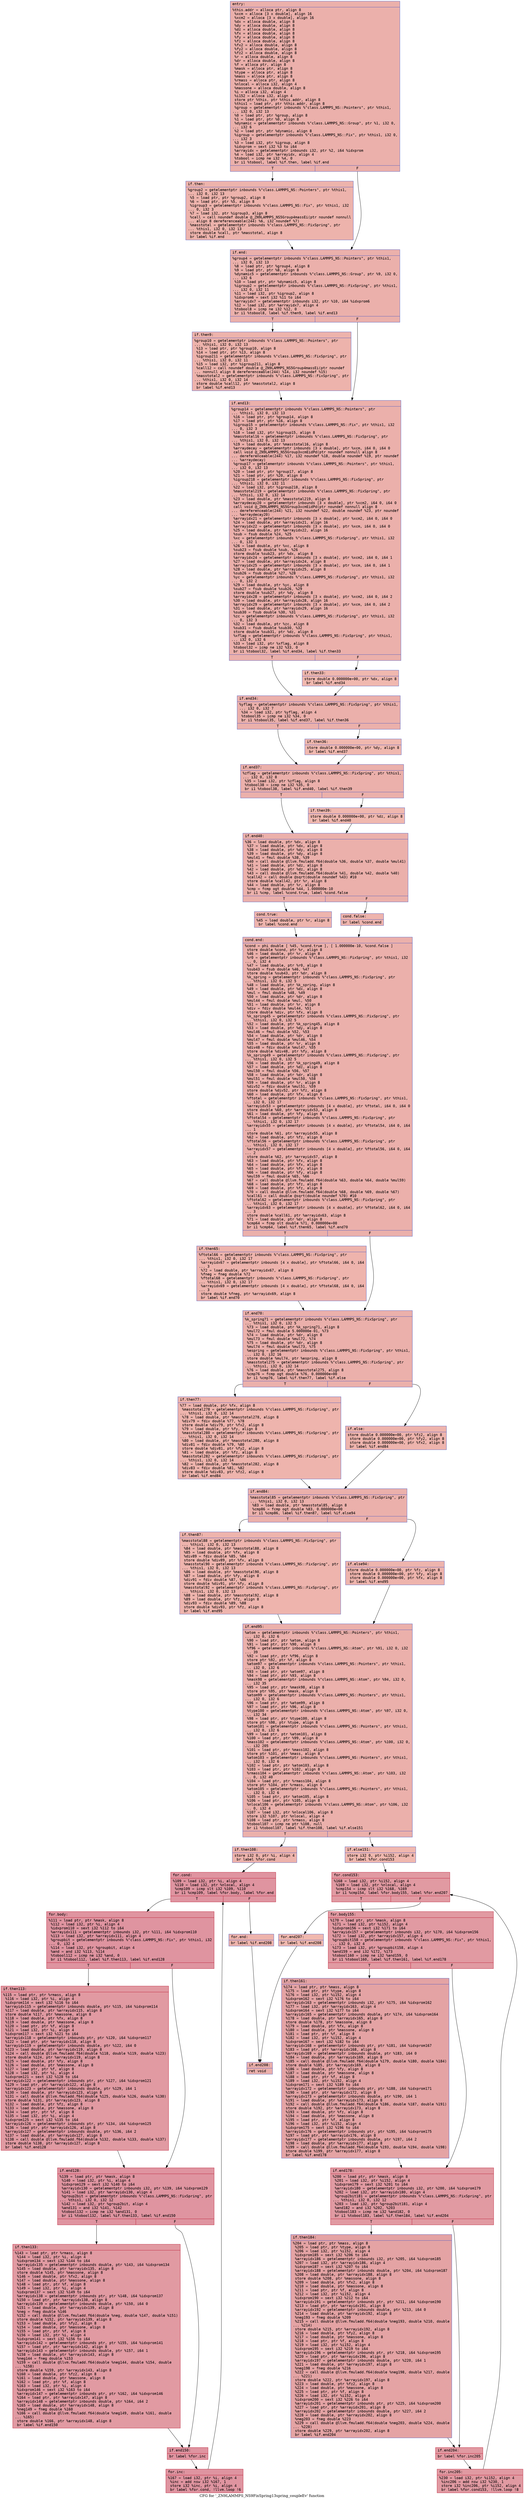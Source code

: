 digraph "CFG for '_ZN9LAMMPS_NS9FixSpring13spring_coupleEv' function" {
	label="CFG for '_ZN9LAMMPS_NS9FixSpring13spring_coupleEv' function";

	Node0x5557f29ae0a0 [shape=record,color="#3d50c3ff", style=filled, fillcolor="#d24b4070" fontname="Courier",label="{entry:\l|  %this.addr = alloca ptr, align 8\l  %xcm = alloca [3 x double], align 16\l  %xcm2 = alloca [3 x double], align 16\l  %dx = alloca double, align 8\l  %dy = alloca double, align 8\l  %dz = alloca double, align 8\l  %fx = alloca double, align 8\l  %fy = alloca double, align 8\l  %fz = alloca double, align 8\l  %fx2 = alloca double, align 8\l  %fy2 = alloca double, align 8\l  %fz2 = alloca double, align 8\l  %r = alloca double, align 8\l  %dr = alloca double, align 8\l  %f = alloca ptr, align 8\l  %mask = alloca ptr, align 8\l  %type = alloca ptr, align 8\l  %mass = alloca ptr, align 8\l  %rmass = alloca ptr, align 8\l  %nlocal = alloca i32, align 4\l  %massone = alloca double, align 8\l  %i = alloca i32, align 4\l  %i152 = alloca i32, align 4\l  store ptr %this, ptr %this.addr, align 8\l  %this1 = load ptr, ptr %this.addr, align 8\l  %group = getelementptr inbounds %\"class.LAMMPS_NS::Pointers\", ptr %this1,\l... i32 0, i32 13\l  %0 = load ptr, ptr %group, align 8\l  %1 = load ptr, ptr %0, align 8\l  %dynamic = getelementptr inbounds %\"class.LAMMPS_NS::Group\", ptr %1, i32 0,\l... i32 6\l  %2 = load ptr, ptr %dynamic, align 8\l  %igroup = getelementptr inbounds %\"class.LAMMPS_NS::Fix\", ptr %this1, i32 0,\l... i32 3\l  %3 = load i32, ptr %igroup, align 8\l  %idxprom = sext i32 %3 to i64\l  %arrayidx = getelementptr inbounds i32, ptr %2, i64 %idxprom\l  %4 = load i32, ptr %arrayidx, align 4\l  %tobool = icmp ne i32 %4, 0\l  br i1 %tobool, label %if.then, label %if.end\l|{<s0>T|<s1>F}}"];
	Node0x5557f29ae0a0:s0 -> Node0x5557f298c4b0[tooltip="entry -> if.then\nProbability 62.50%" ];
	Node0x5557f29ae0a0:s1 -> Node0x5557f298c520[tooltip="entry -> if.end\nProbability 37.50%" ];
	Node0x5557f298c4b0 [shape=record,color="#3d50c3ff", style=filled, fillcolor="#d6524470" fontname="Courier",label="{if.then:\l|  %group2 = getelementptr inbounds %\"class.LAMMPS_NS::Pointers\", ptr %this1,\l... i32 0, i32 13\l  %5 = load ptr, ptr %group2, align 8\l  %6 = load ptr, ptr %5, align 8\l  %igroup3 = getelementptr inbounds %\"class.LAMMPS_NS::Fix\", ptr %this1, i32\l... 0, i32 3\l  %7 = load i32, ptr %igroup3, align 8\l  %call = call noundef double @_ZN9LAMMPS_NS5Group4massEi(ptr noundef nonnull\l... align 8 dereferenceable(244) %6, i32 noundef %7)\l  %masstotal = getelementptr inbounds %\"class.LAMMPS_NS::FixSpring\", ptr\l... %this1, i32 0, i32 13\l  store double %call, ptr %masstotal, align 8\l  br label %if.end\l}"];
	Node0x5557f298c4b0 -> Node0x5557f298c520[tooltip="if.then -> if.end\nProbability 100.00%" ];
	Node0x5557f298c520 [shape=record,color="#3d50c3ff", style=filled, fillcolor="#d24b4070" fontname="Courier",label="{if.end:\l|  %group4 = getelementptr inbounds %\"class.LAMMPS_NS::Pointers\", ptr %this1,\l... i32 0, i32 13\l  %8 = load ptr, ptr %group4, align 8\l  %9 = load ptr, ptr %8, align 8\l  %dynamic5 = getelementptr inbounds %\"class.LAMMPS_NS::Group\", ptr %9, i32 0,\l... i32 6\l  %10 = load ptr, ptr %dynamic5, align 8\l  %igroup2 = getelementptr inbounds %\"class.LAMMPS_NS::FixSpring\", ptr %this1,\l... i32 0, i32 11\l  %11 = load i32, ptr %igroup2, align 8\l  %idxprom6 = sext i32 %11 to i64\l  %arrayidx7 = getelementptr inbounds i32, ptr %10, i64 %idxprom6\l  %12 = load i32, ptr %arrayidx7, align 4\l  %tobool8 = icmp ne i32 %12, 0\l  br i1 %tobool8, label %if.then9, label %if.end13\l|{<s0>T|<s1>F}}"];
	Node0x5557f298c520:s0 -> Node0x5557f298d400[tooltip="if.end -> if.then9\nProbability 62.50%" ];
	Node0x5557f298c520:s1 -> Node0x5557f298d480[tooltip="if.end -> if.end13\nProbability 37.50%" ];
	Node0x5557f298d400 [shape=record,color="#3d50c3ff", style=filled, fillcolor="#d6524470" fontname="Courier",label="{if.then9:\l|  %group10 = getelementptr inbounds %\"class.LAMMPS_NS::Pointers\", ptr\l... %this1, i32 0, i32 13\l  %13 = load ptr, ptr %group10, align 8\l  %14 = load ptr, ptr %13, align 8\l  %igroup211 = getelementptr inbounds %\"class.LAMMPS_NS::FixSpring\", ptr\l... %this1, i32 0, i32 11\l  %15 = load i32, ptr %igroup211, align 8\l  %call12 = call noundef double @_ZN9LAMMPS_NS5Group4massEi(ptr noundef\l... nonnull align 8 dereferenceable(244) %14, i32 noundef %15)\l  %masstotal2 = getelementptr inbounds %\"class.LAMMPS_NS::FixSpring\", ptr\l... %this1, i32 0, i32 14\l  store double %call12, ptr %masstotal2, align 8\l  br label %if.end13\l}"];
	Node0x5557f298d400 -> Node0x5557f298d480[tooltip="if.then9 -> if.end13\nProbability 100.00%" ];
	Node0x5557f298d480 [shape=record,color="#3d50c3ff", style=filled, fillcolor="#d24b4070" fontname="Courier",label="{if.end13:\l|  %group14 = getelementptr inbounds %\"class.LAMMPS_NS::Pointers\", ptr\l... %this1, i32 0, i32 13\l  %16 = load ptr, ptr %group14, align 8\l  %17 = load ptr, ptr %16, align 8\l  %igroup15 = getelementptr inbounds %\"class.LAMMPS_NS::Fix\", ptr %this1, i32\l... 0, i32 3\l  %18 = load i32, ptr %igroup15, align 8\l  %masstotal16 = getelementptr inbounds %\"class.LAMMPS_NS::FixSpring\", ptr\l... %this1, i32 0, i32 13\l  %19 = load double, ptr %masstotal16, align 8\l  %arraydecay = getelementptr inbounds [3 x double], ptr %xcm, i64 0, i64 0\l  call void @_ZN9LAMMPS_NS5Group3xcmEidPd(ptr noundef nonnull align 8\l... dereferenceable(244) %17, i32 noundef %18, double noundef %19, ptr noundef\l... %arraydecay)\l  %group17 = getelementptr inbounds %\"class.LAMMPS_NS::Pointers\", ptr %this1,\l... i32 0, i32 13\l  %20 = load ptr, ptr %group17, align 8\l  %21 = load ptr, ptr %20, align 8\l  %igroup218 = getelementptr inbounds %\"class.LAMMPS_NS::FixSpring\", ptr\l... %this1, i32 0, i32 11\l  %22 = load i32, ptr %igroup218, align 8\l  %masstotal219 = getelementptr inbounds %\"class.LAMMPS_NS::FixSpring\", ptr\l... %this1, i32 0, i32 14\l  %23 = load double, ptr %masstotal219, align 8\l  %arraydecay20 = getelementptr inbounds [3 x double], ptr %xcm2, i64 0, i64 0\l  call void @_ZN9LAMMPS_NS5Group3xcmEidPd(ptr noundef nonnull align 8\l... dereferenceable(244) %21, i32 noundef %22, double noundef %23, ptr noundef\l... %arraydecay20)\l  %arrayidx21 = getelementptr inbounds [3 x double], ptr %xcm2, i64 0, i64 0\l  %24 = load double, ptr %arrayidx21, align 16\l  %arrayidx22 = getelementptr inbounds [3 x double], ptr %xcm, i64 0, i64 0\l  %25 = load double, ptr %arrayidx22, align 16\l  %sub = fsub double %24, %25\l  %xc = getelementptr inbounds %\"class.LAMMPS_NS::FixSpring\", ptr %this1, i32\l... 0, i32 1\l  %26 = load double, ptr %xc, align 8\l  %sub23 = fsub double %sub, %26\l  store double %sub23, ptr %dx, align 8\l  %arrayidx24 = getelementptr inbounds [3 x double], ptr %xcm2, i64 0, i64 1\l  %27 = load double, ptr %arrayidx24, align 8\l  %arrayidx25 = getelementptr inbounds [3 x double], ptr %xcm, i64 0, i64 1\l  %28 = load double, ptr %arrayidx25, align 8\l  %sub26 = fsub double %27, %28\l  %yc = getelementptr inbounds %\"class.LAMMPS_NS::FixSpring\", ptr %this1, i32\l... 0, i32 2\l  %29 = load double, ptr %yc, align 8\l  %sub27 = fsub double %sub26, %29\l  store double %sub27, ptr %dy, align 8\l  %arrayidx28 = getelementptr inbounds [3 x double], ptr %xcm2, i64 0, i64 2\l  %30 = load double, ptr %arrayidx28, align 16\l  %arrayidx29 = getelementptr inbounds [3 x double], ptr %xcm, i64 0, i64 2\l  %31 = load double, ptr %arrayidx29, align 16\l  %sub30 = fsub double %30, %31\l  %zc = getelementptr inbounds %\"class.LAMMPS_NS::FixSpring\", ptr %this1, i32\l... 0, i32 3\l  %32 = load double, ptr %zc, align 8\l  %sub31 = fsub double %sub30, %32\l  store double %sub31, ptr %dz, align 8\l  %xflag = getelementptr inbounds %\"class.LAMMPS_NS::FixSpring\", ptr %this1,\l... i32 0, i32 6\l  %33 = load i32, ptr %xflag, align 8\l  %tobool32 = icmp ne i32 %33, 0\l  br i1 %tobool32, label %if.end34, label %if.then33\l|{<s0>T|<s1>F}}"];
	Node0x5557f298d480:s0 -> Node0x5557f29bc3e0[tooltip="if.end13 -> if.end34\nProbability 62.50%" ];
	Node0x5557f298d480:s1 -> Node0x5557f29bc460[tooltip="if.end13 -> if.then33\nProbability 37.50%" ];
	Node0x5557f29bc460 [shape=record,color="#3d50c3ff", style=filled, fillcolor="#dc5d4a70" fontname="Courier",label="{if.then33:\l|  store double 0.000000e+00, ptr %dx, align 8\l  br label %if.end34\l}"];
	Node0x5557f29bc460 -> Node0x5557f29bc3e0[tooltip="if.then33 -> if.end34\nProbability 100.00%" ];
	Node0x5557f29bc3e0 [shape=record,color="#3d50c3ff", style=filled, fillcolor="#d24b4070" fontname="Courier",label="{if.end34:\l|  %yflag = getelementptr inbounds %\"class.LAMMPS_NS::FixSpring\", ptr %this1,\l... i32 0, i32 7\l  %34 = load i32, ptr %yflag, align 4\l  %tobool35 = icmp ne i32 %34, 0\l  br i1 %tobool35, label %if.end37, label %if.then36\l|{<s0>T|<s1>F}}"];
	Node0x5557f29bc3e0:s0 -> Node0x5557f29bc8c0[tooltip="if.end34 -> if.end37\nProbability 62.50%" ];
	Node0x5557f29bc3e0:s1 -> Node0x5557f29bc940[tooltip="if.end34 -> if.then36\nProbability 37.50%" ];
	Node0x5557f29bc940 [shape=record,color="#3d50c3ff", style=filled, fillcolor="#dc5d4a70" fontname="Courier",label="{if.then36:\l|  store double 0.000000e+00, ptr %dy, align 8\l  br label %if.end37\l}"];
	Node0x5557f29bc940 -> Node0x5557f29bc8c0[tooltip="if.then36 -> if.end37\nProbability 100.00%" ];
	Node0x5557f29bc8c0 [shape=record,color="#3d50c3ff", style=filled, fillcolor="#d24b4070" fontname="Courier",label="{if.end37:\l|  %zflag = getelementptr inbounds %\"class.LAMMPS_NS::FixSpring\", ptr %this1,\l... i32 0, i32 8\l  %35 = load i32, ptr %zflag, align 8\l  %tobool38 = icmp ne i32 %35, 0\l  br i1 %tobool38, label %if.end40, label %if.then39\l|{<s0>T|<s1>F}}"];
	Node0x5557f29bc8c0:s0 -> Node0x5557f29bcda0[tooltip="if.end37 -> if.end40\nProbability 62.50%" ];
	Node0x5557f29bc8c0:s1 -> Node0x5557f29bce20[tooltip="if.end37 -> if.then39\nProbability 37.50%" ];
	Node0x5557f29bce20 [shape=record,color="#3d50c3ff", style=filled, fillcolor="#dc5d4a70" fontname="Courier",label="{if.then39:\l|  store double 0.000000e+00, ptr %dz, align 8\l  br label %if.end40\l}"];
	Node0x5557f29bce20 -> Node0x5557f29bcda0[tooltip="if.then39 -> if.end40\nProbability 100.00%" ];
	Node0x5557f29bcda0 [shape=record,color="#3d50c3ff", style=filled, fillcolor="#d24b4070" fontname="Courier",label="{if.end40:\l|  %36 = load double, ptr %dx, align 8\l  %37 = load double, ptr %dx, align 8\l  %38 = load double, ptr %dy, align 8\l  %39 = load double, ptr %dy, align 8\l  %mul41 = fmul double %38, %39\l  %40 = call double @llvm.fmuladd.f64(double %36, double %37, double %mul41)\l  %41 = load double, ptr %dz, align 8\l  %42 = load double, ptr %dz, align 8\l  %43 = call double @llvm.fmuladd.f64(double %41, double %42, double %40)\l  %call42 = call double @sqrt(double noundef %43) #10\l  store double %call42, ptr %r, align 8\l  %44 = load double, ptr %r, align 8\l  %cmp = fcmp ogt double %44, 1.000000e-10\l  br i1 %cmp, label %cond.true, label %cond.false\l|{<s0>T|<s1>F}}"];
	Node0x5557f29bcda0:s0 -> Node0x5557f29bd8f0[tooltip="if.end40 -> cond.true\nProbability 50.00%" ];
	Node0x5557f29bcda0:s1 -> Node0x5557f29bd940[tooltip="if.end40 -> cond.false\nProbability 50.00%" ];
	Node0x5557f29bd8f0 [shape=record,color="#3d50c3ff", style=filled, fillcolor="#d8564670" fontname="Courier",label="{cond.true:\l|  %45 = load double, ptr %r, align 8\l  br label %cond.end\l}"];
	Node0x5557f29bd8f0 -> Node0x5557f29bdac0[tooltip="cond.true -> cond.end\nProbability 100.00%" ];
	Node0x5557f29bd940 [shape=record,color="#3d50c3ff", style=filled, fillcolor="#d8564670" fontname="Courier",label="{cond.false:\l|  br label %cond.end\l}"];
	Node0x5557f29bd940 -> Node0x5557f29bdac0[tooltip="cond.false -> cond.end\nProbability 100.00%" ];
	Node0x5557f29bdac0 [shape=record,color="#3d50c3ff", style=filled, fillcolor="#d24b4070" fontname="Courier",label="{cond.end:\l|  %cond = phi double [ %45, %cond.true ], [ 1.000000e-10, %cond.false ]\l  store double %cond, ptr %r, align 8\l  %46 = load double, ptr %r, align 8\l  %r0 = getelementptr inbounds %\"class.LAMMPS_NS::FixSpring\", ptr %this1, i32\l... 0, i32 4\l  %47 = load double, ptr %r0, align 8\l  %sub43 = fsub double %46, %47\l  store double %sub43, ptr %dr, align 8\l  %k_spring = getelementptr inbounds %\"class.LAMMPS_NS::FixSpring\", ptr\l... %this1, i32 0, i32 5\l  %48 = load double, ptr %k_spring, align 8\l  %49 = load double, ptr %dx, align 8\l  %mul = fmul double %48, %49\l  %50 = load double, ptr %dr, align 8\l  %mul44 = fmul double %mul, %50\l  %51 = load double, ptr %r, align 8\l  %div = fdiv double %mul44, %51\l  store double %div, ptr %fx, align 8\l  %k_spring45 = getelementptr inbounds %\"class.LAMMPS_NS::FixSpring\", ptr\l... %this1, i32 0, i32 5\l  %52 = load double, ptr %k_spring45, align 8\l  %53 = load double, ptr %dy, align 8\l  %mul46 = fmul double %52, %53\l  %54 = load double, ptr %dr, align 8\l  %mul47 = fmul double %mul46, %54\l  %55 = load double, ptr %r, align 8\l  %div48 = fdiv double %mul47, %55\l  store double %div48, ptr %fy, align 8\l  %k_spring49 = getelementptr inbounds %\"class.LAMMPS_NS::FixSpring\", ptr\l... %this1, i32 0, i32 5\l  %56 = load double, ptr %k_spring49, align 8\l  %57 = load double, ptr %dz, align 8\l  %mul50 = fmul double %56, %57\l  %58 = load double, ptr %dr, align 8\l  %mul51 = fmul double %mul50, %58\l  %59 = load double, ptr %r, align 8\l  %div52 = fdiv double %mul51, %59\l  store double %div52, ptr %fz, align 8\l  %60 = load double, ptr %fx, align 8\l  %ftotal = getelementptr inbounds %\"class.LAMMPS_NS::FixSpring\", ptr %this1,\l... i32 0, i32 17\l  %arrayidx53 = getelementptr inbounds [4 x double], ptr %ftotal, i64 0, i64 0\l  store double %60, ptr %arrayidx53, align 8\l  %61 = load double, ptr %fy, align 8\l  %ftotal54 = getelementptr inbounds %\"class.LAMMPS_NS::FixSpring\", ptr\l... %this1, i32 0, i32 17\l  %arrayidx55 = getelementptr inbounds [4 x double], ptr %ftotal54, i64 0, i64\l... 1\l  store double %61, ptr %arrayidx55, align 8\l  %62 = load double, ptr %fz, align 8\l  %ftotal56 = getelementptr inbounds %\"class.LAMMPS_NS::FixSpring\", ptr\l... %this1, i32 0, i32 17\l  %arrayidx57 = getelementptr inbounds [4 x double], ptr %ftotal56, i64 0, i64\l... 2\l  store double %62, ptr %arrayidx57, align 8\l  %63 = load double, ptr %fx, align 8\l  %64 = load double, ptr %fx, align 8\l  %65 = load double, ptr %fy, align 8\l  %66 = load double, ptr %fy, align 8\l  %mul59 = fmul double %65, %66\l  %67 = call double @llvm.fmuladd.f64(double %63, double %64, double %mul59)\l  %68 = load double, ptr %fz, align 8\l  %69 = load double, ptr %fz, align 8\l  %70 = call double @llvm.fmuladd.f64(double %68, double %69, double %67)\l  %call61 = call double @sqrt(double noundef %70) #10\l  %ftotal62 = getelementptr inbounds %\"class.LAMMPS_NS::FixSpring\", ptr\l... %this1, i32 0, i32 17\l  %arrayidx63 = getelementptr inbounds [4 x double], ptr %ftotal62, i64 0, i64\l... 3\l  store double %call61, ptr %arrayidx63, align 8\l  %71 = load double, ptr %dr, align 8\l  %cmp64 = fcmp olt double %71, 0.000000e+00\l  br i1 %cmp64, label %if.then65, label %if.end70\l|{<s0>T|<s1>F}}"];
	Node0x5557f29bdac0:s0 -> Node0x5557f29c12e0[tooltip="cond.end -> if.then65\nProbability 50.00%" ];
	Node0x5557f29bdac0:s1 -> Node0x5557f29c1360[tooltip="cond.end -> if.end70\nProbability 50.00%" ];
	Node0x5557f29c12e0 [shape=record,color="#3d50c3ff", style=filled, fillcolor="#d8564670" fontname="Courier",label="{if.then65:\l|  %ftotal66 = getelementptr inbounds %\"class.LAMMPS_NS::FixSpring\", ptr\l... %this1, i32 0, i32 17\l  %arrayidx67 = getelementptr inbounds [4 x double], ptr %ftotal66, i64 0, i64\l... 3\l  %72 = load double, ptr %arrayidx67, align 8\l  %fneg = fneg double %72\l  %ftotal68 = getelementptr inbounds %\"class.LAMMPS_NS::FixSpring\", ptr\l... %this1, i32 0, i32 17\l  %arrayidx69 = getelementptr inbounds [4 x double], ptr %ftotal68, i64 0, i64\l... 3\l  store double %fneg, ptr %arrayidx69, align 8\l  br label %if.end70\l}"];
	Node0x5557f29c12e0 -> Node0x5557f29c1360[tooltip="if.then65 -> if.end70\nProbability 100.00%" ];
	Node0x5557f29c1360 [shape=record,color="#3d50c3ff", style=filled, fillcolor="#d24b4070" fontname="Courier",label="{if.end70:\l|  %k_spring71 = getelementptr inbounds %\"class.LAMMPS_NS::FixSpring\", ptr\l... %this1, i32 0, i32 5\l  %73 = load double, ptr %k_spring71, align 8\l  %mul72 = fmul double 5.000000e-01, %73\l  %74 = load double, ptr %dr, align 8\l  %mul73 = fmul double %mul72, %74\l  %75 = load double, ptr %dr, align 8\l  %mul74 = fmul double %mul73, %75\l  %espring = getelementptr inbounds %\"class.LAMMPS_NS::FixSpring\", ptr %this1,\l... i32 0, i32 16\l  store double %mul74, ptr %espring, align 8\l  %masstotal275 = getelementptr inbounds %\"class.LAMMPS_NS::FixSpring\", ptr\l... %this1, i32 0, i32 14\l  %76 = load double, ptr %masstotal275, align 8\l  %cmp76 = fcmp ogt double %76, 0.000000e+00\l  br i1 %cmp76, label %if.then77, label %if.else\l|{<s0>T|<s1>F}}"];
	Node0x5557f29c1360:s0 -> Node0x5557f29c2290[tooltip="if.end70 -> if.then77\nProbability 50.00%" ];
	Node0x5557f29c1360:s1 -> Node0x5557f29c2310[tooltip="if.end70 -> if.else\nProbability 50.00%" ];
	Node0x5557f29c2290 [shape=record,color="#3d50c3ff", style=filled, fillcolor="#d8564670" fontname="Courier",label="{if.then77:\l|  %77 = load double, ptr %fx, align 8\l  %masstotal278 = getelementptr inbounds %\"class.LAMMPS_NS::FixSpring\", ptr\l... %this1, i32 0, i32 14\l  %78 = load double, ptr %masstotal278, align 8\l  %div79 = fdiv double %77, %78\l  store double %div79, ptr %fx2, align 8\l  %79 = load double, ptr %fy, align 8\l  %masstotal280 = getelementptr inbounds %\"class.LAMMPS_NS::FixSpring\", ptr\l... %this1, i32 0, i32 14\l  %80 = load double, ptr %masstotal280, align 8\l  %div81 = fdiv double %79, %80\l  store double %div81, ptr %fy2, align 8\l  %81 = load double, ptr %fz, align 8\l  %masstotal282 = getelementptr inbounds %\"class.LAMMPS_NS::FixSpring\", ptr\l... %this1, i32 0, i32 14\l  %82 = load double, ptr %masstotal282, align 8\l  %div83 = fdiv double %81, %82\l  store double %div83, ptr %fz2, align 8\l  br label %if.end84\l}"];
	Node0x5557f29c2290 -> Node0x5557f29c2df0[tooltip="if.then77 -> if.end84\nProbability 100.00%" ];
	Node0x5557f29c2310 [shape=record,color="#3d50c3ff", style=filled, fillcolor="#d8564670" fontname="Courier",label="{if.else:\l|  store double 0.000000e+00, ptr %fz2, align 8\l  store double 0.000000e+00, ptr %fy2, align 8\l  store double 0.000000e+00, ptr %fx2, align 8\l  br label %if.end84\l}"];
	Node0x5557f29c2310 -> Node0x5557f29c2df0[tooltip="if.else -> if.end84\nProbability 100.00%" ];
	Node0x5557f29c2df0 [shape=record,color="#3d50c3ff", style=filled, fillcolor="#d24b4070" fontname="Courier",label="{if.end84:\l|  %masstotal85 = getelementptr inbounds %\"class.LAMMPS_NS::FixSpring\", ptr\l... %this1, i32 0, i32 13\l  %83 = load double, ptr %masstotal85, align 8\l  %cmp86 = fcmp ogt double %83, 0.000000e+00\l  br i1 %cmp86, label %if.then87, label %if.else94\l|{<s0>T|<s1>F}}"];
	Node0x5557f29c2df0:s0 -> Node0x5557f29c3350[tooltip="if.end84 -> if.then87\nProbability 50.00%" ];
	Node0x5557f29c2df0:s1 -> Node0x5557f29c33d0[tooltip="if.end84 -> if.else94\nProbability 50.00%" ];
	Node0x5557f29c3350 [shape=record,color="#3d50c3ff", style=filled, fillcolor="#d8564670" fontname="Courier",label="{if.then87:\l|  %masstotal88 = getelementptr inbounds %\"class.LAMMPS_NS::FixSpring\", ptr\l... %this1, i32 0, i32 13\l  %84 = load double, ptr %masstotal88, align 8\l  %85 = load double, ptr %fx, align 8\l  %div89 = fdiv double %85, %84\l  store double %div89, ptr %fx, align 8\l  %masstotal90 = getelementptr inbounds %\"class.LAMMPS_NS::FixSpring\", ptr\l... %this1, i32 0, i32 13\l  %86 = load double, ptr %masstotal90, align 8\l  %87 = load double, ptr %fy, align 8\l  %div91 = fdiv double %87, %86\l  store double %div91, ptr %fy, align 8\l  %masstotal92 = getelementptr inbounds %\"class.LAMMPS_NS::FixSpring\", ptr\l... %this1, i32 0, i32 13\l  %88 = load double, ptr %masstotal92, align 8\l  %89 = load double, ptr %fz, align 8\l  %div93 = fdiv double %89, %88\l  store double %div93, ptr %fz, align 8\l  br label %if.end95\l}"];
	Node0x5557f29c3350 -> Node0x5557f29c3ec0[tooltip="if.then87 -> if.end95\nProbability 100.00%" ];
	Node0x5557f29c33d0 [shape=record,color="#3d50c3ff", style=filled, fillcolor="#d8564670" fontname="Courier",label="{if.else94:\l|  store double 0.000000e+00, ptr %fz, align 8\l  store double 0.000000e+00, ptr %fy, align 8\l  store double 0.000000e+00, ptr %fx, align 8\l  br label %if.end95\l}"];
	Node0x5557f29c33d0 -> Node0x5557f29c3ec0[tooltip="if.else94 -> if.end95\nProbability 100.00%" ];
	Node0x5557f29c3ec0 [shape=record,color="#3d50c3ff", style=filled, fillcolor="#d24b4070" fontname="Courier",label="{if.end95:\l|  %atom = getelementptr inbounds %\"class.LAMMPS_NS::Pointers\", ptr %this1,\l... i32 0, i32 6\l  %90 = load ptr, ptr %atom, align 8\l  %91 = load ptr, ptr %90, align 8\l  %f96 = getelementptr inbounds %\"class.LAMMPS_NS::Atom\", ptr %91, i32 0, i32\l... 39\l  %92 = load ptr, ptr %f96, align 8\l  store ptr %92, ptr %f, align 8\l  %atom97 = getelementptr inbounds %\"class.LAMMPS_NS::Pointers\", ptr %this1,\l... i32 0, i32 6\l  %93 = load ptr, ptr %atom97, align 8\l  %94 = load ptr, ptr %93, align 8\l  %mask98 = getelementptr inbounds %\"class.LAMMPS_NS::Atom\", ptr %94, i32 0,\l... i32 35\l  %95 = load ptr, ptr %mask98, align 8\l  store ptr %95, ptr %mask, align 8\l  %atom99 = getelementptr inbounds %\"class.LAMMPS_NS::Pointers\", ptr %this1,\l... i32 0, i32 6\l  %96 = load ptr, ptr %atom99, align 8\l  %97 = load ptr, ptr %96, align 8\l  %type100 = getelementptr inbounds %\"class.LAMMPS_NS::Atom\", ptr %97, i32 0,\l... i32 34\l  %98 = load ptr, ptr %type100, align 8\l  store ptr %98, ptr %type, align 8\l  %atom101 = getelementptr inbounds %\"class.LAMMPS_NS::Pointers\", ptr %this1,\l... i32 0, i32 6\l  %99 = load ptr, ptr %atom101, align 8\l  %100 = load ptr, ptr %99, align 8\l  %mass102 = getelementptr inbounds %\"class.LAMMPS_NS::Atom\", ptr %100, i32 0,\l... i32 205\l  %101 = load ptr, ptr %mass102, align 8\l  store ptr %101, ptr %mass, align 8\l  %atom103 = getelementptr inbounds %\"class.LAMMPS_NS::Pointers\", ptr %this1,\l... i32 0, i32 6\l  %102 = load ptr, ptr %atom103, align 8\l  %103 = load ptr, ptr %102, align 8\l  %rmass104 = getelementptr inbounds %\"class.LAMMPS_NS::Atom\", ptr %103, i32\l... 0, i32 40\l  %104 = load ptr, ptr %rmass104, align 8\l  store ptr %104, ptr %rmass, align 8\l  %atom105 = getelementptr inbounds %\"class.LAMMPS_NS::Pointers\", ptr %this1,\l... i32 0, i32 6\l  %105 = load ptr, ptr %atom105, align 8\l  %106 = load ptr, ptr %105, align 8\l  %nlocal106 = getelementptr inbounds %\"class.LAMMPS_NS::Atom\", ptr %106, i32\l... 0, i32 4\l  %107 = load i32, ptr %nlocal106, align 8\l  store i32 %107, ptr %nlocal, align 4\l  %108 = load ptr, ptr %rmass, align 8\l  %tobool107 = icmp ne ptr %108, null\l  br i1 %tobool107, label %if.then108, label %if.else151\l|{<s0>T|<s1>F}}"];
	Node0x5557f29c3ec0:s0 -> Node0x5557f29c62a0[tooltip="if.end95 -> if.then108\nProbability 62.50%" ];
	Node0x5557f29c3ec0:s1 -> Node0x5557f29c6320[tooltip="if.end95 -> if.else151\nProbability 37.50%" ];
	Node0x5557f29c62a0 [shape=record,color="#3d50c3ff", style=filled, fillcolor="#d6524470" fontname="Courier",label="{if.then108:\l|  store i32 0, ptr %i, align 4\l  br label %for.cond\l}"];
	Node0x5557f29c62a0 -> Node0x5557f29c64f0[tooltip="if.then108 -> for.cond\nProbability 100.00%" ];
	Node0x5557f29c64f0 [shape=record,color="#b70d28ff", style=filled, fillcolor="#b70d2870" fontname="Courier",label="{for.cond:\l|  %109 = load i32, ptr %i, align 4\l  %110 = load i32, ptr %nlocal, align 4\l  %cmp109 = icmp slt i32 %109, %110\l  br i1 %cmp109, label %for.body, label %for.end\l|{<s0>T|<s1>F}}"];
	Node0x5557f29c64f0:s0 -> Node0x5557f29c6790[tooltip="for.cond -> for.body\nProbability 96.88%" ];
	Node0x5557f29c64f0:s1 -> Node0x5557f29c6810[tooltip="for.cond -> for.end\nProbability 3.12%" ];
	Node0x5557f29c6790 [shape=record,color="#b70d28ff", style=filled, fillcolor="#b70d2870" fontname="Courier",label="{for.body:\l|  %111 = load ptr, ptr %mask, align 8\l  %112 = load i32, ptr %i, align 4\l  %idxprom110 = sext i32 %112 to i64\l  %arrayidx111 = getelementptr inbounds i32, ptr %111, i64 %idxprom110\l  %113 = load i32, ptr %arrayidx111, align 4\l  %groupbit = getelementptr inbounds %\"class.LAMMPS_NS::Fix\", ptr %this1, i32\l... 0, i32 4\l  %114 = load i32, ptr %groupbit, align 4\l  %and = and i32 %113, %114\l  %tobool112 = icmp ne i32 %and, 0\l  br i1 %tobool112, label %if.then113, label %if.end128\l|{<s0>T|<s1>F}}"];
	Node0x5557f29c6790:s0 -> Node0x5557f29c6f00[tooltip="for.body -> if.then113\nProbability 62.50%" ];
	Node0x5557f29c6790:s1 -> Node0x5557f29c6f80[tooltip="for.body -> if.end128\nProbability 37.50%" ];
	Node0x5557f29c6f00 [shape=record,color="#b70d28ff", style=filled, fillcolor="#bb1b2c70" fontname="Courier",label="{if.then113:\l|  %115 = load ptr, ptr %rmass, align 8\l  %116 = load i32, ptr %i, align 4\l  %idxprom114 = sext i32 %116 to i64\l  %arrayidx115 = getelementptr inbounds double, ptr %115, i64 %idxprom114\l  %117 = load double, ptr %arrayidx115, align 8\l  store double %117, ptr %massone, align 8\l  %118 = load double, ptr %fx, align 8\l  %119 = load double, ptr %massone, align 8\l  %120 = load ptr, ptr %f, align 8\l  %121 = load i32, ptr %i, align 4\l  %idxprom117 = sext i32 %121 to i64\l  %arrayidx118 = getelementptr inbounds ptr, ptr %120, i64 %idxprom117\l  %122 = load ptr, ptr %arrayidx118, align 8\l  %arrayidx119 = getelementptr inbounds double, ptr %122, i64 0\l  %123 = load double, ptr %arrayidx119, align 8\l  %124 = call double @llvm.fmuladd.f64(double %118, double %119, double %123)\l  store double %124, ptr %arrayidx119, align 8\l  %125 = load double, ptr %fy, align 8\l  %126 = load double, ptr %massone, align 8\l  %127 = load ptr, ptr %f, align 8\l  %128 = load i32, ptr %i, align 4\l  %idxprom121 = sext i32 %128 to i64\l  %arrayidx122 = getelementptr inbounds ptr, ptr %127, i64 %idxprom121\l  %129 = load ptr, ptr %arrayidx122, align 8\l  %arrayidx123 = getelementptr inbounds double, ptr %129, i64 1\l  %130 = load double, ptr %arrayidx123, align 8\l  %131 = call double @llvm.fmuladd.f64(double %125, double %126, double %130)\l  store double %131, ptr %arrayidx123, align 8\l  %132 = load double, ptr %fz, align 8\l  %133 = load double, ptr %massone, align 8\l  %134 = load ptr, ptr %f, align 8\l  %135 = load i32, ptr %i, align 4\l  %idxprom125 = sext i32 %135 to i64\l  %arrayidx126 = getelementptr inbounds ptr, ptr %134, i64 %idxprom125\l  %136 = load ptr, ptr %arrayidx126, align 8\l  %arrayidx127 = getelementptr inbounds double, ptr %136, i64 2\l  %137 = load double, ptr %arrayidx127, align 8\l  %138 = call double @llvm.fmuladd.f64(double %132, double %133, double %137)\l  store double %138, ptr %arrayidx127, align 8\l  br label %if.end128\l}"];
	Node0x5557f29c6f00 -> Node0x5557f29c6f80[tooltip="if.then113 -> if.end128\nProbability 100.00%" ];
	Node0x5557f29c6f80 [shape=record,color="#b70d28ff", style=filled, fillcolor="#b70d2870" fontname="Courier",label="{if.end128:\l|  %139 = load ptr, ptr %mask, align 8\l  %140 = load i32, ptr %i, align 4\l  %idxprom129 = sext i32 %140 to i64\l  %arrayidx130 = getelementptr inbounds i32, ptr %139, i64 %idxprom129\l  %141 = load i32, ptr %arrayidx130, align 4\l  %group2bit = getelementptr inbounds %\"class.LAMMPS_NS::FixSpring\", ptr\l... %this1, i32 0, i32 12\l  %142 = load i32, ptr %group2bit, align 4\l  %and131 = and i32 %141, %142\l  %tobool132 = icmp ne i32 %and131, 0\l  br i1 %tobool132, label %if.then133, label %if.end150\l|{<s0>T|<s1>F}}"];
	Node0x5557f29c6f80:s0 -> Node0x5557f29bebf0[tooltip="if.end128 -> if.then133\nProbability 62.50%" ];
	Node0x5557f29c6f80:s1 -> Node0x5557f29bec70[tooltip="if.end128 -> if.end150\nProbability 37.50%" ];
	Node0x5557f29bebf0 [shape=record,color="#b70d28ff", style=filled, fillcolor="#bb1b2c70" fontname="Courier",label="{if.then133:\l|  %143 = load ptr, ptr %rmass, align 8\l  %144 = load i32, ptr %i, align 4\l  %idxprom134 = sext i32 %144 to i64\l  %arrayidx135 = getelementptr inbounds double, ptr %143, i64 %idxprom134\l  %145 = load double, ptr %arrayidx135, align 8\l  store double %145, ptr %massone, align 8\l  %146 = load double, ptr %fx2, align 8\l  %147 = load double, ptr %massone, align 8\l  %148 = load ptr, ptr %f, align 8\l  %149 = load i32, ptr %i, align 4\l  %idxprom137 = sext i32 %149 to i64\l  %arrayidx138 = getelementptr inbounds ptr, ptr %148, i64 %idxprom137\l  %150 = load ptr, ptr %arrayidx138, align 8\l  %arrayidx139 = getelementptr inbounds double, ptr %150, i64 0\l  %151 = load double, ptr %arrayidx139, align 8\l  %neg = fneg double %146\l  %152 = call double @llvm.fmuladd.f64(double %neg, double %147, double %151)\l  store double %152, ptr %arrayidx139, align 8\l  %153 = load double, ptr %fy2, align 8\l  %154 = load double, ptr %massone, align 8\l  %155 = load ptr, ptr %f, align 8\l  %156 = load i32, ptr %i, align 4\l  %idxprom141 = sext i32 %156 to i64\l  %arrayidx142 = getelementptr inbounds ptr, ptr %155, i64 %idxprom141\l  %157 = load ptr, ptr %arrayidx142, align 8\l  %arrayidx143 = getelementptr inbounds double, ptr %157, i64 1\l  %158 = load double, ptr %arrayidx143, align 8\l  %neg144 = fneg double %153\l  %159 = call double @llvm.fmuladd.f64(double %neg144, double %154, double\l... %158)\l  store double %159, ptr %arrayidx143, align 8\l  %160 = load double, ptr %fz2, align 8\l  %161 = load double, ptr %massone, align 8\l  %162 = load ptr, ptr %f, align 8\l  %163 = load i32, ptr %i, align 4\l  %idxprom146 = sext i32 %163 to i64\l  %arrayidx147 = getelementptr inbounds ptr, ptr %162, i64 %idxprom146\l  %164 = load ptr, ptr %arrayidx147, align 8\l  %arrayidx148 = getelementptr inbounds double, ptr %164, i64 2\l  %165 = load double, ptr %arrayidx148, align 8\l  %neg149 = fneg double %160\l  %166 = call double @llvm.fmuladd.f64(double %neg149, double %161, double\l... %165)\l  store double %166, ptr %arrayidx148, align 8\l  br label %if.end150\l}"];
	Node0x5557f29bebf0 -> Node0x5557f29bec70[tooltip="if.then133 -> if.end150\nProbability 100.00%" ];
	Node0x5557f29bec70 [shape=record,color="#b70d28ff", style=filled, fillcolor="#b70d2870" fontname="Courier",label="{if.end150:\l|  br label %for.inc\l}"];
	Node0x5557f29bec70 -> Node0x5557f29cb950[tooltip="if.end150 -> for.inc\nProbability 100.00%" ];
	Node0x5557f29cb950 [shape=record,color="#b70d28ff", style=filled, fillcolor="#b70d2870" fontname="Courier",label="{for.inc:\l|  %167 = load i32, ptr %i, align 4\l  %inc = add nsw i32 %167, 1\l  store i32 %inc, ptr %i, align 4\l  br label %for.cond, !llvm.loop !6\l}"];
	Node0x5557f29cb950 -> Node0x5557f29c64f0[tooltip="for.inc -> for.cond\nProbability 100.00%" ];
	Node0x5557f29c6810 [shape=record,color="#3d50c3ff", style=filled, fillcolor="#d6524470" fontname="Courier",label="{for.end:\l|  br label %if.end208\l}"];
	Node0x5557f29c6810 -> Node0x5557f29cbd00[tooltip="for.end -> if.end208\nProbability 100.00%" ];
	Node0x5557f29c6320 [shape=record,color="#3d50c3ff", style=filled, fillcolor="#dc5d4a70" fontname="Courier",label="{if.else151:\l|  store i32 0, ptr %i152, align 4\l  br label %for.cond153\l}"];
	Node0x5557f29c6320 -> Node0x5557f29cbe60[tooltip="if.else151 -> for.cond153\nProbability 100.00%" ];
	Node0x5557f29cbe60 [shape=record,color="#b70d28ff", style=filled, fillcolor="#bb1b2c70" fontname="Courier",label="{for.cond153:\l|  %168 = load i32, ptr %i152, align 4\l  %169 = load i32, ptr %nlocal, align 4\l  %cmp154 = icmp slt i32 %168, %169\l  br i1 %cmp154, label %for.body155, label %for.end207\l|{<s0>T|<s1>F}}"];
	Node0x5557f29cbe60:s0 -> Node0x5557f29cc0d0[tooltip="for.cond153 -> for.body155\nProbability 96.88%" ];
	Node0x5557f29cbe60:s1 -> Node0x5557f29cc150[tooltip="for.cond153 -> for.end207\nProbability 3.12%" ];
	Node0x5557f29cc0d0 [shape=record,color="#b70d28ff", style=filled, fillcolor="#bb1b2c70" fontname="Courier",label="{for.body155:\l|  %170 = load ptr, ptr %mask, align 8\l  %171 = load i32, ptr %i152, align 4\l  %idxprom156 = sext i32 %171 to i64\l  %arrayidx157 = getelementptr inbounds i32, ptr %170, i64 %idxprom156\l  %172 = load i32, ptr %arrayidx157, align 4\l  %groupbit158 = getelementptr inbounds %\"class.LAMMPS_NS::Fix\", ptr %this1,\l... i32 0, i32 4\l  %173 = load i32, ptr %groupbit158, align 4\l  %and159 = and i32 %172, %173\l  %tobool160 = icmp ne i32 %and159, 0\l  br i1 %tobool160, label %if.then161, label %if.end178\l|{<s0>T|<s1>F}}"];
	Node0x5557f29cc0d0:s0 -> Node0x5557f29cc850[tooltip="for.body155 -> if.then161\nProbability 62.50%" ];
	Node0x5557f29cc0d0:s1 -> Node0x5557f29cc8d0[tooltip="for.body155 -> if.end178\nProbability 37.50%" ];
	Node0x5557f29cc850 [shape=record,color="#3d50c3ff", style=filled, fillcolor="#c32e3170" fontname="Courier",label="{if.then161:\l|  %174 = load ptr, ptr %mass, align 8\l  %175 = load ptr, ptr %type, align 8\l  %176 = load i32, ptr %i152, align 4\l  %idxprom162 = sext i32 %176 to i64\l  %arrayidx163 = getelementptr inbounds i32, ptr %175, i64 %idxprom162\l  %177 = load i32, ptr %arrayidx163, align 4\l  %idxprom164 = sext i32 %177 to i64\l  %arrayidx165 = getelementptr inbounds double, ptr %174, i64 %idxprom164\l  %178 = load double, ptr %arrayidx165, align 8\l  store double %178, ptr %massone, align 8\l  %179 = load double, ptr %fx, align 8\l  %180 = load double, ptr %massone, align 8\l  %181 = load ptr, ptr %f, align 8\l  %182 = load i32, ptr %i152, align 4\l  %idxprom167 = sext i32 %182 to i64\l  %arrayidx168 = getelementptr inbounds ptr, ptr %181, i64 %idxprom167\l  %183 = load ptr, ptr %arrayidx168, align 8\l  %arrayidx169 = getelementptr inbounds double, ptr %183, i64 0\l  %184 = load double, ptr %arrayidx169, align 8\l  %185 = call double @llvm.fmuladd.f64(double %179, double %180, double %184)\l  store double %185, ptr %arrayidx169, align 8\l  %186 = load double, ptr %fy, align 8\l  %187 = load double, ptr %massone, align 8\l  %188 = load ptr, ptr %f, align 8\l  %189 = load i32, ptr %i152, align 4\l  %idxprom171 = sext i32 %189 to i64\l  %arrayidx172 = getelementptr inbounds ptr, ptr %188, i64 %idxprom171\l  %190 = load ptr, ptr %arrayidx172, align 8\l  %arrayidx173 = getelementptr inbounds double, ptr %190, i64 1\l  %191 = load double, ptr %arrayidx173, align 8\l  %192 = call double @llvm.fmuladd.f64(double %186, double %187, double %191)\l  store double %192, ptr %arrayidx173, align 8\l  %193 = load double, ptr %fz, align 8\l  %194 = load double, ptr %massone, align 8\l  %195 = load ptr, ptr %f, align 8\l  %196 = load i32, ptr %i152, align 4\l  %idxprom175 = sext i32 %196 to i64\l  %arrayidx176 = getelementptr inbounds ptr, ptr %195, i64 %idxprom175\l  %197 = load ptr, ptr %arrayidx176, align 8\l  %arrayidx177 = getelementptr inbounds double, ptr %197, i64 2\l  %198 = load double, ptr %arrayidx177, align 8\l  %199 = call double @llvm.fmuladd.f64(double %193, double %194, double %198)\l  store double %199, ptr %arrayidx177, align 8\l  br label %if.end178\l}"];
	Node0x5557f29cc850 -> Node0x5557f29cc8d0[tooltip="if.then161 -> if.end178\nProbability 100.00%" ];
	Node0x5557f29cc8d0 [shape=record,color="#b70d28ff", style=filled, fillcolor="#bb1b2c70" fontname="Courier",label="{if.end178:\l|  %200 = load ptr, ptr %mask, align 8\l  %201 = load i32, ptr %i152, align 4\l  %idxprom179 = sext i32 %201 to i64\l  %arrayidx180 = getelementptr inbounds i32, ptr %200, i64 %idxprom179\l  %202 = load i32, ptr %arrayidx180, align 4\l  %group2bit181 = getelementptr inbounds %\"class.LAMMPS_NS::FixSpring\", ptr\l... %this1, i32 0, i32 12\l  %203 = load i32, ptr %group2bit181, align 4\l  %and182 = and i32 %202, %203\l  %tobool183 = icmp ne i32 %and182, 0\l  br i1 %tobool183, label %if.then184, label %if.end204\l|{<s0>T|<s1>F}}"];
	Node0x5557f29cc8d0:s0 -> Node0x5557f29c5820[tooltip="if.end178 -> if.then184\nProbability 62.50%" ];
	Node0x5557f29cc8d0:s1 -> Node0x5557f29c58a0[tooltip="if.end178 -> if.end204\nProbability 37.50%" ];
	Node0x5557f29c5820 [shape=record,color="#3d50c3ff", style=filled, fillcolor="#c32e3170" fontname="Courier",label="{if.then184:\l|  %204 = load ptr, ptr %mass, align 8\l  %205 = load ptr, ptr %type, align 8\l  %206 = load i32, ptr %i152, align 4\l  %idxprom185 = sext i32 %206 to i64\l  %arrayidx186 = getelementptr inbounds i32, ptr %205, i64 %idxprom185\l  %207 = load i32, ptr %arrayidx186, align 4\l  %idxprom187 = sext i32 %207 to i64\l  %arrayidx188 = getelementptr inbounds double, ptr %204, i64 %idxprom187\l  %208 = load double, ptr %arrayidx188, align 8\l  store double %208, ptr %massone, align 8\l  %209 = load double, ptr %fx2, align 8\l  %210 = load double, ptr %massone, align 8\l  %211 = load ptr, ptr %f, align 8\l  %212 = load i32, ptr %i152, align 4\l  %idxprom190 = sext i32 %212 to i64\l  %arrayidx191 = getelementptr inbounds ptr, ptr %211, i64 %idxprom190\l  %213 = load ptr, ptr %arrayidx191, align 8\l  %arrayidx192 = getelementptr inbounds double, ptr %213, i64 0\l  %214 = load double, ptr %arrayidx192, align 8\l  %neg193 = fneg double %209\l  %215 = call double @llvm.fmuladd.f64(double %neg193, double %210, double\l... %214)\l  store double %215, ptr %arrayidx192, align 8\l  %216 = load double, ptr %fy2, align 8\l  %217 = load double, ptr %massone, align 8\l  %218 = load ptr, ptr %f, align 8\l  %219 = load i32, ptr %i152, align 4\l  %idxprom195 = sext i32 %219 to i64\l  %arrayidx196 = getelementptr inbounds ptr, ptr %218, i64 %idxprom195\l  %220 = load ptr, ptr %arrayidx196, align 8\l  %arrayidx197 = getelementptr inbounds double, ptr %220, i64 1\l  %221 = load double, ptr %arrayidx197, align 8\l  %neg198 = fneg double %216\l  %222 = call double @llvm.fmuladd.f64(double %neg198, double %217, double\l... %221)\l  store double %222, ptr %arrayidx197, align 8\l  %223 = load double, ptr %fz2, align 8\l  %224 = load double, ptr %massone, align 8\l  %225 = load ptr, ptr %f, align 8\l  %226 = load i32, ptr %i152, align 4\l  %idxprom200 = sext i32 %226 to i64\l  %arrayidx201 = getelementptr inbounds ptr, ptr %225, i64 %idxprom200\l  %227 = load ptr, ptr %arrayidx201, align 8\l  %arrayidx202 = getelementptr inbounds double, ptr %227, i64 2\l  %228 = load double, ptr %arrayidx202, align 8\l  %neg203 = fneg double %223\l  %229 = call double @llvm.fmuladd.f64(double %neg203, double %224, double\l... %228)\l  store double %229, ptr %arrayidx202, align 8\l  br label %if.end204\l}"];
	Node0x5557f29c5820 -> Node0x5557f29c58a0[tooltip="if.then184 -> if.end204\nProbability 100.00%" ];
	Node0x5557f29c58a0 [shape=record,color="#b70d28ff", style=filled, fillcolor="#bb1b2c70" fontname="Courier",label="{if.end204:\l|  br label %for.inc205\l}"];
	Node0x5557f29c58a0 -> Node0x5557f29d1b20[tooltip="if.end204 -> for.inc205\nProbability 100.00%" ];
	Node0x5557f29d1b20 [shape=record,color="#b70d28ff", style=filled, fillcolor="#bb1b2c70" fontname="Courier",label="{for.inc205:\l|  %230 = load i32, ptr %i152, align 4\l  %inc206 = add nsw i32 %230, 1\l  store i32 %inc206, ptr %i152, align 4\l  br label %for.cond153, !llvm.loop !8\l}"];
	Node0x5557f29d1b20 -> Node0x5557f29cbe60[tooltip="for.inc205 -> for.cond153\nProbability 100.00%" ];
	Node0x5557f29cc150 [shape=record,color="#3d50c3ff", style=filled, fillcolor="#dc5d4a70" fontname="Courier",label="{for.end207:\l|  br label %if.end208\l}"];
	Node0x5557f29cc150 -> Node0x5557f29cbd00[tooltip="for.end207 -> if.end208\nProbability 100.00%" ];
	Node0x5557f29cbd00 [shape=record,color="#3d50c3ff", style=filled, fillcolor="#d24b4070" fontname="Courier",label="{if.end208:\l|  ret void\l}"];
}
